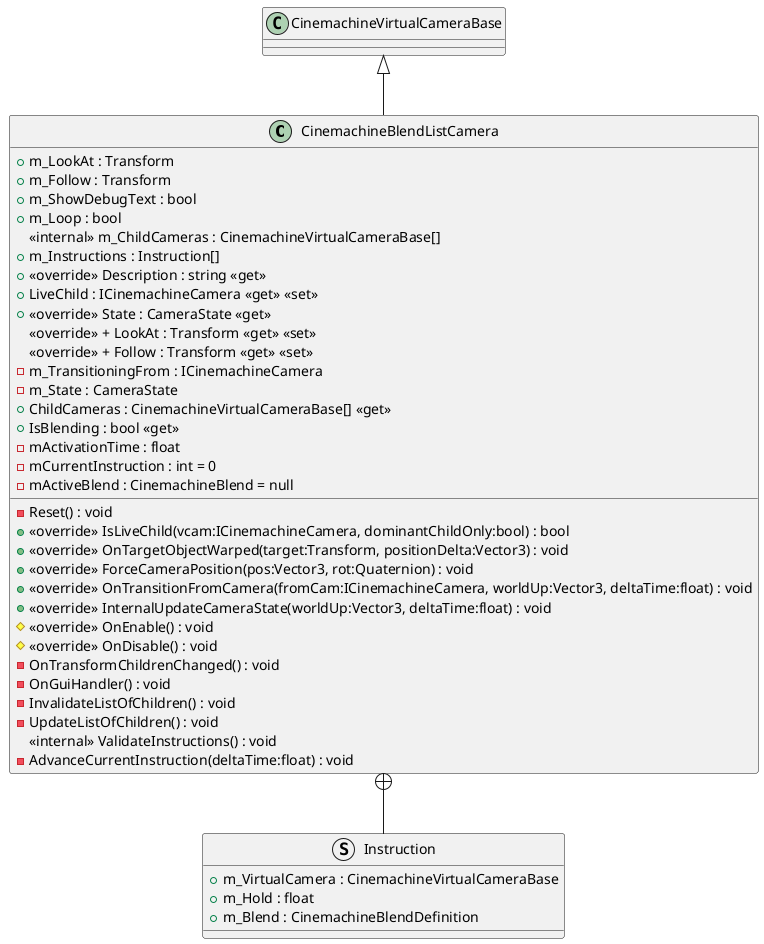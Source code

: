 @startuml
class CinemachineBlendListCamera {
    + m_LookAt : Transform
    + m_Follow : Transform
    + m_ShowDebugText : bool
    + m_Loop : bool
    <<internal>> m_ChildCameras : CinemachineVirtualCameraBase[]
    + m_Instructions : Instruction[]
    + <<override>> Description : string <<get>>
    - Reset() : void
    + LiveChild : ICinemachineCamera <<get>> <<set>>
    + <<override>> IsLiveChild(vcam:ICinemachineCamera, dominantChildOnly:bool) : bool
    + <<override>> State : CameraState <<get>>
    <<override>> + LookAt : Transform <<get>> <<set>>
    <<override>> + Follow : Transform <<get>> <<set>>
    + <<override>> OnTargetObjectWarped(target:Transform, positionDelta:Vector3) : void
    + <<override>> ForceCameraPosition(pos:Vector3, rot:Quaternion) : void
    + <<override>> OnTransitionFromCamera(fromCam:ICinemachineCamera, worldUp:Vector3, deltaTime:float) : void
    - m_TransitioningFrom : ICinemachineCamera
    + <<override>> InternalUpdateCameraState(worldUp:Vector3, deltaTime:float) : void
    # <<override>> OnEnable() : void
    # <<override>> OnDisable() : void
    - OnTransformChildrenChanged() : void
    - OnGuiHandler() : void
    - m_State : CameraState
    + ChildCameras : CinemachineVirtualCameraBase[] <<get>>
    + IsBlending : bool <<get>>
    - mActivationTime : float
    - mCurrentInstruction : int = 0
    - mActiveBlend : CinemachineBlend = null
    - InvalidateListOfChildren() : void
    - UpdateListOfChildren() : void
    <<internal>> ValidateInstructions() : void
    - AdvanceCurrentInstruction(deltaTime:float) : void
}
struct Instruction {
    + m_VirtualCamera : CinemachineVirtualCameraBase
    + m_Hold : float
    + m_Blend : CinemachineBlendDefinition
}
CinemachineVirtualCameraBase <|-- CinemachineBlendListCamera
CinemachineBlendListCamera +-- Instruction
@enduml
